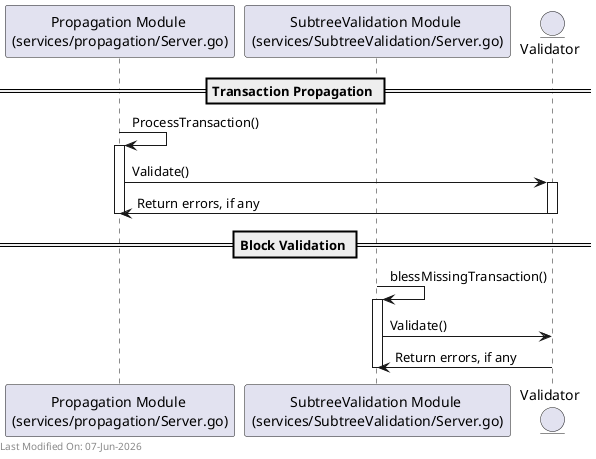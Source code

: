 @startuml
participant "Propagation Module \n(services/propagation/Server.go)" as Propagation
participant "SubtreeValidation Module \n(services/SubtreeValidation/Server.go)" as SubtreeValidation
entity "Validator" as Validator

== Transaction Propagation ==
Propagation -> Propagation: ProcessTransaction()
activate Propagation
Propagation -> Validator: Validate()
activate Validator
Validator -> Propagation: Return errors, if any
deactivate Validator
deactivate Propagation

== Block Validation ==
SubtreeValidation -> SubtreeValidation: blessMissingTransaction()
activate SubtreeValidation
SubtreeValidation -> Validator: Validate()

Validator -> SubtreeValidation: Return errors, if any

deactivate SubtreeValidation

left footer Last Modified On: %date("dd-MMM-yyyy")

@enduml
